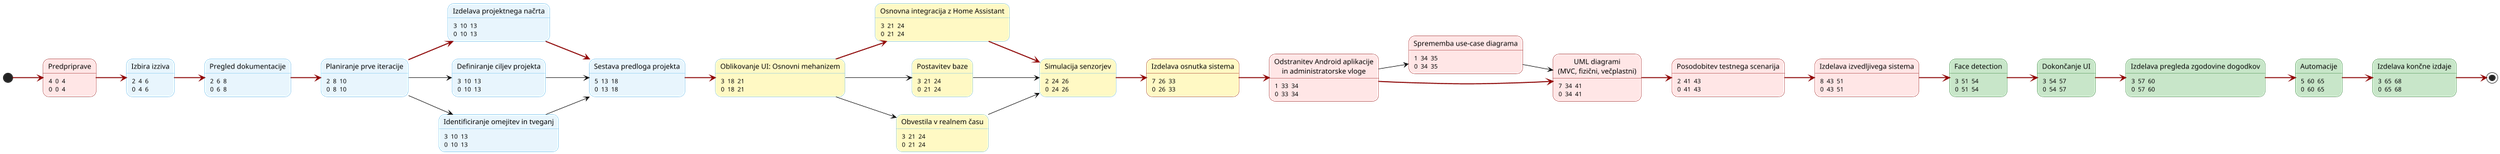 @startuml "PERT diagram"

skinparam backgroundColor transparent
left to right direction
scale 0.8

<style>
stateDiagram {
  arrow {
    LineColor black
  }
}
</style>

skinparam State {
  BackgroundColor #e8f5fd
  BorderColor #5FB8EC
}
skinparam defaultTextAlignment center

' --- 1. iteracija ---
state "Predpriprave" as A0 #ffe6e6;line:darkred : <#ffe6e6,#ffe6e6>|  4 | 0 | 4 |\n|  0 | 0 | 4 |
state "Izbira izziva" as A1 : <#e8f5fd,#e8f5fd>|  2 | 4 | 6 |\n|  0 | 4 | 6 |
state "Pregled dokumentacije" as A2 : <#e8f5fd,#e8f5fd>|  2 | 6 | 8 |\n|  0 | 6 | 8 |
state "Planiranje prve iteracije" as A3 : <#e8f5fd,#e8f5fd>|  2 | 8 | 10 |\n|  0 | 8 | 10 |
state "Izdelava projektnega načrta" as A4 : <#e8f5fd,#e8f5fd>|  3 | 10 | 13 |\n|  0 | 10 | 13 |
state "Definiranje ciljev projekta" as A5 : <#e8f5fd,#e8f5fd>|  3 | 10 | 13 |\n|  0 | 10 | 13 |
state "Identificiranje omejitev in tveganj" as A6 : <#e8f5fd,#e8f5fd>|  3 | 10 | 13 |\n|  0 | 10 | 13 |
state "Sestava predloga projekta" as A7 : <#e8f5fd,#e8f5fd>|  5 | 13 | 18 |\n|  0 | 13 | 18 |

' --- 2. iteracija ---
state "Oblikovanje UI: Osnovni mehanizem" as A8 #FFF9C4 : <#FFF9C4,#FFF9C4>|  3 | 18 | 21 |\n|  0 | 18 | 21 |
state "Osnovna integracija z Home Assistant" as A9 #FFF9C4 : <#FFF9C4,#FFF9C4>|  3 | 21 | 24 |\n|  0 | 21 | 24 |
state "Postavitev baze" as A10 #FFF9C4: <#FFF9C4,#FFF9C4>|  3 | 21 | 24 |\n|  0 | 21 | 24 |
state "Obvestila v realnem času" as A11 #FFF9C4: <#FFF9C4,#FFF9C4>|  3 | 21 | 24 |\n|  0 | 21 | 24 |
state "Simulacija senzorjev" as A12 #FFF9C4: <#FFF9C4,#FFF9C4>|  2 | 24 | 26 |\n|  0 | 24 | 26 |
state "Izdelava osnutka sistema" as A13 #FFF9C4;line:darkred : <#FFF9C4,#FFF9C4>|  7 | 26 | 33 |\n|  0 | 26 | 33 |

' --- 3. iteracija ---
state "Odstranitev Android aplikacije\nin administratorske vloge" as A14 #ffe6e6;line:darkred : <#ffe6e6,#ffe6e6>|  1 | 33 | 34 |\n|  0 | 33 | 34 |
state "Sprememba use-case diagrama" as A15 #ffe6e6;line:darkred : <#ffe6e6,#ffe6e6>|  1 | 34 | 35 |\n|  0 | 34 | 35 |
state "UML diagrami\n(MVC, fizični, večplastni)" as A16 #ffe6e6;line:darkred : <#ffe6e6,#ffe6e6>|  7 | 34 | 41 |\n|  0 | 34 | 41 |
state "Posodobitev testnega scenarija" as A17 #ffe6e6;line:darkred : <#ffe6e6,#ffe6e6>|  2 | 41 | 43 |\n|  0 | 41 | 43 |
state "Izdelava izvedljivega sistema" as A18 #ffe6e6;line:darkred : <#ffe6e6,#ffe6e6>|  8 | 43 | 51 |\n|  0 | 43 | 51 |

' --- 4. iteracija ---
skinparam state {
  BackgroundColor<<last>> #C8E6C9
  BorderColor<<last>> #2E7D32
}

state "Face detection" as A19 <<last>> : <#C8E6C9,#C8E6C9>|  3 | 51 | 54 |\n|  0 | 51 | 54 |
state "Dokončanje UI" as A20 <<last>> : <#C8E6C9,#C8E6C9>|  3 | 54 | 57 |\n|  0 | 54 | 57 |
state "Izdelava pregleda zgodovine dogodkov" as A21 <<last>> : <#C8E6C9,#C8E6C9>|  3 | 57 | 60 |\n|  0 | 57 | 60 |
state "Automacije" as A22 <<last>> : <#C8E6C9,#C8E6C9>|  5 | 60 | 65 |\n|  0 | 60 | 65 |
state "Izdelava končne izdaje" as A23 <<last>> : <#C8E6C9,#C8E6C9>|  3 | 65 | 68 |\n|  0 | 65 | 68 |
' --- povezave ---
[*] -[#darkred,bold]-> A0
A0 -[#darkred,bold]-> A1
A1 -[#darkred,bold]-> A2
A2 -[#darkred,bold]-> A3
A3 -[#darkred,bold]-> A4
A3 --> A5
A3 --> A6
A4 -[#darkred,bold]-> A7
A5 --> A7
A6 --> A7
A7 -[#darkred,bold]-> A8
A8 -[#darkred,bold]-> A9
A8 --> A10
A8 --> A11
A9 -[#darkred,bold]-> A12
A10 --> A12
A11 --> A12
A12 -[#darkred,bold]-> A13
A13 -[#darkred,bold]-> A14
A14 --> A15
A14 -[#darkred,bold]-> A16
A15 --> A16
A16 -[#darkred,bold]-> A17
A17 -[#darkred,bold]-> A18
A18 -[#darkred,bold]-> A19
A19 -[#darkred,bold]-> A20
A20 -[#darkred,bold]-> A21
A21 -[#darkred,bold]-> A22
A22 -[#darkred,bold]-> A23
A23 -[#darkred,bold]-> [*]

@enduml
